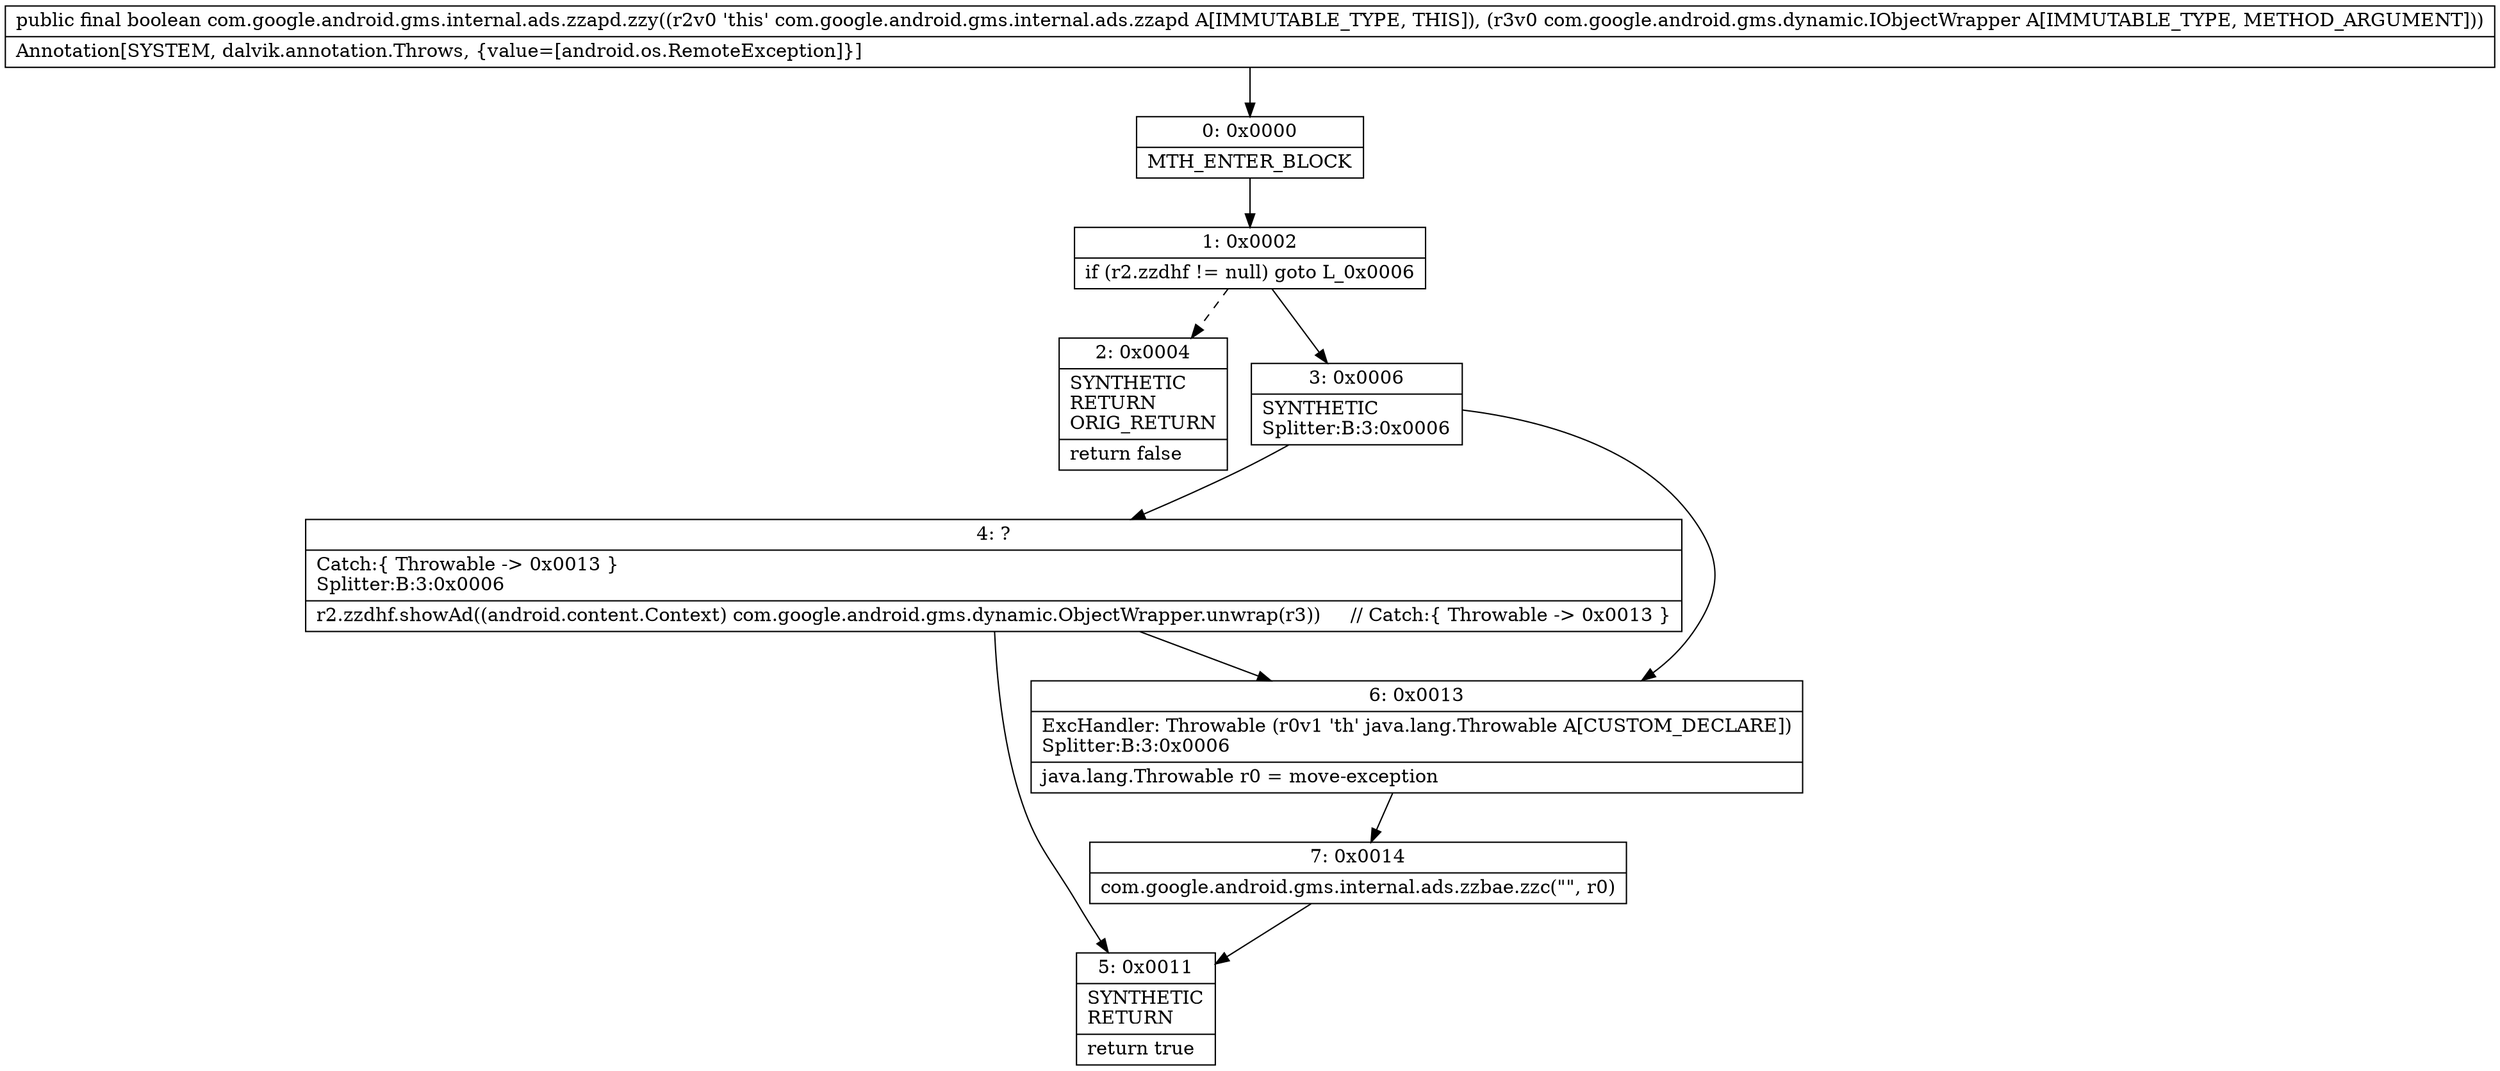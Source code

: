 digraph "CFG forcom.google.android.gms.internal.ads.zzapd.zzy(Lcom\/google\/android\/gms\/dynamic\/IObjectWrapper;)Z" {
Node_0 [shape=record,label="{0\:\ 0x0000|MTH_ENTER_BLOCK\l}"];
Node_1 [shape=record,label="{1\:\ 0x0002|if (r2.zzdhf != null) goto L_0x0006\l}"];
Node_2 [shape=record,label="{2\:\ 0x0004|SYNTHETIC\lRETURN\lORIG_RETURN\l|return false\l}"];
Node_3 [shape=record,label="{3\:\ 0x0006|SYNTHETIC\lSplitter:B:3:0x0006\l}"];
Node_4 [shape=record,label="{4\:\ ?|Catch:\{ Throwable \-\> 0x0013 \}\lSplitter:B:3:0x0006\l|r2.zzdhf.showAd((android.content.Context) com.google.android.gms.dynamic.ObjectWrapper.unwrap(r3))     \/\/ Catch:\{ Throwable \-\> 0x0013 \}\l}"];
Node_5 [shape=record,label="{5\:\ 0x0011|SYNTHETIC\lRETURN\l|return true\l}"];
Node_6 [shape=record,label="{6\:\ 0x0013|ExcHandler: Throwable (r0v1 'th' java.lang.Throwable A[CUSTOM_DECLARE])\lSplitter:B:3:0x0006\l|java.lang.Throwable r0 = move\-exception\l}"];
Node_7 [shape=record,label="{7\:\ 0x0014|com.google.android.gms.internal.ads.zzbae.zzc(\"\", r0)\l}"];
MethodNode[shape=record,label="{public final boolean com.google.android.gms.internal.ads.zzapd.zzy((r2v0 'this' com.google.android.gms.internal.ads.zzapd A[IMMUTABLE_TYPE, THIS]), (r3v0 com.google.android.gms.dynamic.IObjectWrapper A[IMMUTABLE_TYPE, METHOD_ARGUMENT]))  | Annotation[SYSTEM, dalvik.annotation.Throws, \{value=[android.os.RemoteException]\}]\l}"];
MethodNode -> Node_0;
Node_0 -> Node_1;
Node_1 -> Node_2[style=dashed];
Node_1 -> Node_3;
Node_3 -> Node_4;
Node_3 -> Node_6;
Node_4 -> Node_5;
Node_4 -> Node_6;
Node_6 -> Node_7;
Node_7 -> Node_5;
}

